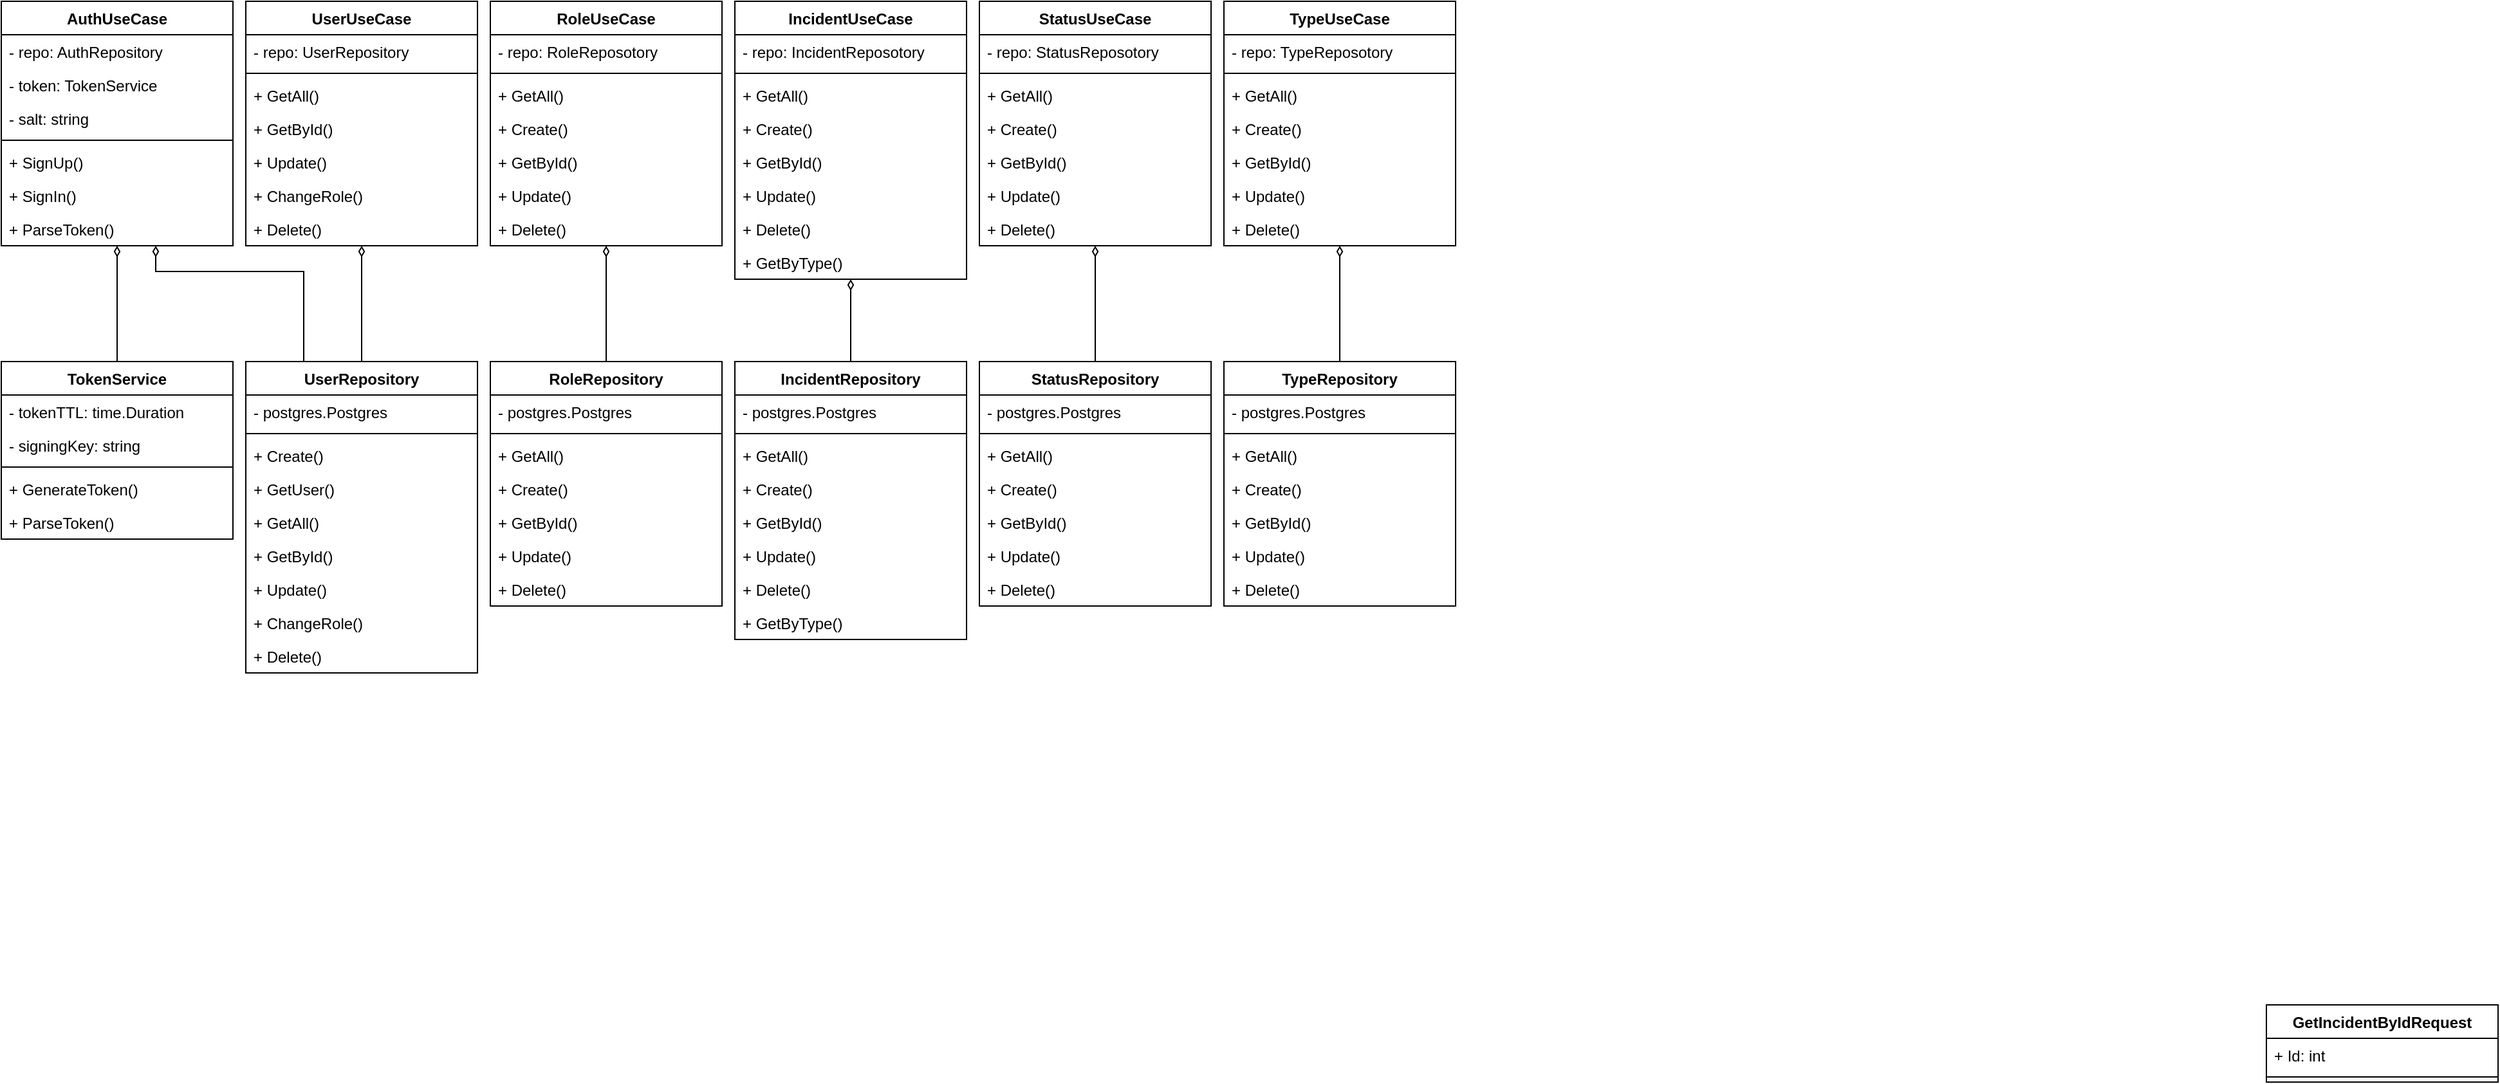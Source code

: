 <mxfile version="20.3.6"><diagram id="hxi-v8QIqHWtmSfcAYqs" name="Page-1"><mxGraphModel dx="1348" dy="764" grid="1" gridSize="10" guides="1" tooltips="1" connect="1" arrows="1" fold="1" page="1" pageScale="1" pageWidth="827" pageHeight="1169" math="0" shadow="0"><root><mxCell id="0"/><mxCell id="1" parent="0"/><mxCell id="R_K7-tKLQok7A11dLShq-507" value="GetIncidentByIdRequest" style="swimlane;fontStyle=1;align=center;verticalAlign=top;childLayout=stackLayout;horizontal=1;startSize=26;horizontalStack=0;resizeParent=1;resizeParentMax=0;resizeLast=0;collapsible=1;marginBottom=0;" parent="1" vertex="1"><mxGeometry x="2200" y="900" width="180" height="60" as="geometry"/></mxCell><mxCell id="R_K7-tKLQok7A11dLShq-508" value="+ Id: int" style="text;strokeColor=none;fillColor=none;align=left;verticalAlign=top;spacingLeft=4;spacingRight=4;overflow=hidden;rotatable=0;points=[[0,0.5],[1,0.5]];portConstraint=eastwest;" parent="R_K7-tKLQok7A11dLShq-507" vertex="1"><mxGeometry y="26" width="180" height="26" as="geometry"/></mxCell><mxCell id="R_K7-tKLQok7A11dLShq-509" value="" style="line;strokeWidth=1;fillColor=none;align=left;verticalAlign=middle;spacingTop=-1;spacingLeft=3;spacingRight=3;rotatable=0;labelPosition=right;points=[];portConstraint=eastwest;strokeColor=inherit;" parent="R_K7-tKLQok7A11dLShq-507" vertex="1"><mxGeometry y="52" width="180" height="8" as="geometry"/></mxCell><mxCell id="-iTE9KwdI8oglLMs2xam-2" style="edgeStyle=orthogonalEdgeStyle;rounded=0;orthogonalLoop=1;jettySize=auto;html=1;exitX=0.5;exitY=1;exitDx=0;exitDy=0;entryX=0.5;entryY=0;entryDx=0;entryDy=0;endArrow=none;endFill=0;startArrow=diamondThin;startFill=0;" edge="1" parent="1" source="R_K7-tKLQok7A11dLShq-54" target="R_K7-tKLQok7A11dLShq-229"><mxGeometry relative="1" as="geometry"/></mxCell><mxCell id="R_K7-tKLQok7A11dLShq-54" value="AuthUseCase" style="swimlane;fontStyle=1;align=center;verticalAlign=top;childLayout=stackLayout;horizontal=1;startSize=26;horizontalStack=0;resizeParent=1;resizeParentMax=0;resizeLast=0;collapsible=1;marginBottom=0;" parent="1" vertex="1"><mxGeometry x="440" y="120" width="180" height="190" as="geometry"/></mxCell><mxCell id="R_K7-tKLQok7A11dLShq-55" value="- repo: AuthRepository&#xA;" style="text;strokeColor=none;fillColor=none;align=left;verticalAlign=top;spacingLeft=4;spacingRight=4;overflow=hidden;rotatable=0;points=[[0,0.5],[1,0.5]];portConstraint=eastwest;" parent="R_K7-tKLQok7A11dLShq-54" vertex="1"><mxGeometry y="26" width="180" height="26" as="geometry"/></mxCell><mxCell id="R_K7-tKLQok7A11dLShq-101" value="- token: TokenService" style="text;strokeColor=none;fillColor=none;align=left;verticalAlign=top;spacingLeft=4;spacingRight=4;overflow=hidden;rotatable=0;points=[[0,0.5],[1,0.5]];portConstraint=eastwest;" parent="R_K7-tKLQok7A11dLShq-54" vertex="1"><mxGeometry y="52" width="180" height="26" as="geometry"/></mxCell><mxCell id="R_K7-tKLQok7A11dLShq-100" value="- salt: string" style="text;strokeColor=none;fillColor=none;align=left;verticalAlign=top;spacingLeft=4;spacingRight=4;overflow=hidden;rotatable=0;points=[[0,0.5],[1,0.5]];portConstraint=eastwest;" parent="R_K7-tKLQok7A11dLShq-54" vertex="1"><mxGeometry y="78" width="180" height="26" as="geometry"/></mxCell><mxCell id="R_K7-tKLQok7A11dLShq-56" value="" style="line;strokeWidth=1;fillColor=none;align=left;verticalAlign=middle;spacingTop=-1;spacingLeft=3;spacingRight=3;rotatable=0;labelPosition=right;points=[];portConstraint=eastwest;strokeColor=inherit;" parent="R_K7-tKLQok7A11dLShq-54" vertex="1"><mxGeometry y="104" width="180" height="8" as="geometry"/></mxCell><mxCell id="R_K7-tKLQok7A11dLShq-57" value="+ SignUp()&#xA;" style="text;strokeColor=none;fillColor=none;align=left;verticalAlign=top;spacingLeft=4;spacingRight=4;overflow=hidden;rotatable=0;points=[[0,0.5],[1,0.5]];portConstraint=eastwest;" parent="R_K7-tKLQok7A11dLShq-54" vertex="1"><mxGeometry y="112" width="180" height="26" as="geometry"/></mxCell><mxCell id="R_K7-tKLQok7A11dLShq-58" value="+ SignIn()" style="text;strokeColor=none;fillColor=none;align=left;verticalAlign=top;spacingLeft=4;spacingRight=4;overflow=hidden;rotatable=0;points=[[0,0.5],[1,0.5]];portConstraint=eastwest;" parent="R_K7-tKLQok7A11dLShq-54" vertex="1"><mxGeometry y="138" width="180" height="26" as="geometry"/></mxCell><mxCell id="R_K7-tKLQok7A11dLShq-102" value="+ ParseToken()" style="text;strokeColor=none;fillColor=none;align=left;verticalAlign=top;spacingLeft=4;spacingRight=4;overflow=hidden;rotatable=0;points=[[0,0.5],[1,0.5]];portConstraint=eastwest;" parent="R_K7-tKLQok7A11dLShq-54" vertex="1"><mxGeometry y="164" width="180" height="26" as="geometry"/></mxCell><mxCell id="-iTE9KwdI8oglLMs2xam-5" style="edgeStyle=orthogonalEdgeStyle;rounded=0;orthogonalLoop=1;jettySize=auto;html=1;exitX=0.5;exitY=1;exitDx=0;exitDy=0;startArrow=diamondThin;startFill=0;endArrow=none;endFill=0;" edge="1" parent="1" source="R_K7-tKLQok7A11dLShq-59" target="R_K7-tKLQok7A11dLShq-188"><mxGeometry relative="1" as="geometry"/></mxCell><mxCell id="R_K7-tKLQok7A11dLShq-59" value="UserUseCase" style="swimlane;fontStyle=1;align=center;verticalAlign=top;childLayout=stackLayout;horizontal=1;startSize=26;horizontalStack=0;resizeParent=1;resizeParentMax=0;resizeLast=0;collapsible=1;marginBottom=0;" parent="1" vertex="1"><mxGeometry x="630" y="120" width="180" height="190" as="geometry"/></mxCell><mxCell id="R_K7-tKLQok7A11dLShq-60" value="- repo: UserRepository" style="text;strokeColor=none;fillColor=none;align=left;verticalAlign=top;spacingLeft=4;spacingRight=4;overflow=hidden;rotatable=0;points=[[0,0.5],[1,0.5]];portConstraint=eastwest;" parent="R_K7-tKLQok7A11dLShq-59" vertex="1"><mxGeometry y="26" width="180" height="26" as="geometry"/></mxCell><mxCell id="R_K7-tKLQok7A11dLShq-61" value="" style="line;strokeWidth=1;fillColor=none;align=left;verticalAlign=middle;spacingTop=-1;spacingLeft=3;spacingRight=3;rotatable=0;labelPosition=right;points=[];portConstraint=eastwest;strokeColor=inherit;" parent="R_K7-tKLQok7A11dLShq-59" vertex="1"><mxGeometry y="52" width="180" height="8" as="geometry"/></mxCell><mxCell id="R_K7-tKLQok7A11dLShq-62" value="+ GetAll()" style="text;strokeColor=none;fillColor=none;align=left;verticalAlign=top;spacingLeft=4;spacingRight=4;overflow=hidden;rotatable=0;points=[[0,0.5],[1,0.5]];portConstraint=eastwest;" parent="R_K7-tKLQok7A11dLShq-59" vertex="1"><mxGeometry y="60" width="180" height="26" as="geometry"/></mxCell><mxCell id="R_K7-tKLQok7A11dLShq-63" value="+ GetById()" style="text;strokeColor=none;fillColor=none;align=left;verticalAlign=top;spacingLeft=4;spacingRight=4;overflow=hidden;rotatable=0;points=[[0,0.5],[1,0.5]];portConstraint=eastwest;" parent="R_K7-tKLQok7A11dLShq-59" vertex="1"><mxGeometry y="86" width="180" height="26" as="geometry"/></mxCell><mxCell id="R_K7-tKLQok7A11dLShq-64" value="+ Update()  &#xA;" style="text;strokeColor=none;fillColor=none;align=left;verticalAlign=top;spacingLeft=4;spacingRight=4;overflow=hidden;rotatable=0;points=[[0,0.5],[1,0.5]];portConstraint=eastwest;" parent="R_K7-tKLQok7A11dLShq-59" vertex="1"><mxGeometry y="112" width="180" height="26" as="geometry"/></mxCell><mxCell id="R_K7-tKLQok7A11dLShq-65" value="+ ChangeRole()" style="text;strokeColor=none;fillColor=none;align=left;verticalAlign=top;spacingLeft=4;spacingRight=4;overflow=hidden;rotatable=0;points=[[0,0.5],[1,0.5]];portConstraint=eastwest;" parent="R_K7-tKLQok7A11dLShq-59" vertex="1"><mxGeometry y="138" width="180" height="26" as="geometry"/></mxCell><mxCell id="R_K7-tKLQok7A11dLShq-66" value="+ Delete()" style="text;strokeColor=none;fillColor=none;align=left;verticalAlign=top;spacingLeft=4;spacingRight=4;overflow=hidden;rotatable=0;points=[[0,0.5],[1,0.5]];portConstraint=eastwest;" parent="R_K7-tKLQok7A11dLShq-59" vertex="1"><mxGeometry y="164" width="180" height="26" as="geometry"/></mxCell><mxCell id="-iTE9KwdI8oglLMs2xam-7" style="edgeStyle=orthogonalEdgeStyle;rounded=0;orthogonalLoop=1;jettySize=auto;html=1;startArrow=diamondThin;startFill=0;endArrow=none;endFill=0;" edge="1" parent="1" source="R_K7-tKLQok7A11dLShq-67" target="R_K7-tKLQok7A11dLShq-196"><mxGeometry relative="1" as="geometry"/></mxCell><mxCell id="R_K7-tKLQok7A11dLShq-67" value="IncidentUseCase" style="swimlane;fontStyle=1;align=center;verticalAlign=top;childLayout=stackLayout;horizontal=1;startSize=26;horizontalStack=0;resizeParent=1;resizeParentMax=0;resizeLast=0;collapsible=1;marginBottom=0;" parent="1" vertex="1"><mxGeometry x="1010" y="120" width="180" height="216" as="geometry"/></mxCell><mxCell id="R_K7-tKLQok7A11dLShq-68" value="- repo: IncidentReposotory" style="text;strokeColor=none;fillColor=none;align=left;verticalAlign=top;spacingLeft=4;spacingRight=4;overflow=hidden;rotatable=0;points=[[0,0.5],[1,0.5]];portConstraint=eastwest;" parent="R_K7-tKLQok7A11dLShq-67" vertex="1"><mxGeometry y="26" width="180" height="26" as="geometry"/></mxCell><mxCell id="R_K7-tKLQok7A11dLShq-69" value="" style="line;strokeWidth=1;fillColor=none;align=left;verticalAlign=middle;spacingTop=-1;spacingLeft=3;spacingRight=3;rotatable=0;labelPosition=right;points=[];portConstraint=eastwest;strokeColor=inherit;" parent="R_K7-tKLQok7A11dLShq-67" vertex="1"><mxGeometry y="52" width="180" height="8" as="geometry"/></mxCell><mxCell id="R_K7-tKLQok7A11dLShq-70" value="+ GetAll()" style="text;strokeColor=none;fillColor=none;align=left;verticalAlign=top;spacingLeft=4;spacingRight=4;overflow=hidden;rotatable=0;points=[[0,0.5],[1,0.5]];portConstraint=eastwest;" parent="R_K7-tKLQok7A11dLShq-67" vertex="1"><mxGeometry y="60" width="180" height="26" as="geometry"/></mxCell><mxCell id="R_K7-tKLQok7A11dLShq-71" value="+ Create()" style="text;strokeColor=none;fillColor=none;align=left;verticalAlign=top;spacingLeft=4;spacingRight=4;overflow=hidden;rotatable=0;points=[[0,0.5],[1,0.5]];portConstraint=eastwest;" parent="R_K7-tKLQok7A11dLShq-67" vertex="1"><mxGeometry y="86" width="180" height="26" as="geometry"/></mxCell><mxCell id="R_K7-tKLQok7A11dLShq-72" value="+ GetById()" style="text;strokeColor=none;fillColor=none;align=left;verticalAlign=top;spacingLeft=4;spacingRight=4;overflow=hidden;rotatable=0;points=[[0,0.5],[1,0.5]];portConstraint=eastwest;" parent="R_K7-tKLQok7A11dLShq-67" vertex="1"><mxGeometry y="112" width="180" height="26" as="geometry"/></mxCell><mxCell id="R_K7-tKLQok7A11dLShq-73" value="+ Update()  &#xA;" style="text;strokeColor=none;fillColor=none;align=left;verticalAlign=top;spacingLeft=4;spacingRight=4;overflow=hidden;rotatable=0;points=[[0,0.5],[1,0.5]];portConstraint=eastwest;" parent="R_K7-tKLQok7A11dLShq-67" vertex="1"><mxGeometry y="138" width="180" height="26" as="geometry"/></mxCell><mxCell id="R_K7-tKLQok7A11dLShq-74" value="+ Delete()" style="text;strokeColor=none;fillColor=none;align=left;verticalAlign=top;spacingLeft=4;spacingRight=4;overflow=hidden;rotatable=0;points=[[0,0.5],[1,0.5]];portConstraint=eastwest;" parent="R_K7-tKLQok7A11dLShq-67" vertex="1"><mxGeometry y="164" width="180" height="26" as="geometry"/></mxCell><mxCell id="R_K7-tKLQok7A11dLShq-75" value="+ GetByType()" style="text;strokeColor=none;fillColor=none;align=left;verticalAlign=top;spacingLeft=4;spacingRight=4;overflow=hidden;rotatable=0;points=[[0,0.5],[1,0.5]];portConstraint=eastwest;" parent="R_K7-tKLQok7A11dLShq-67" vertex="1"><mxGeometry y="190" width="180" height="26" as="geometry"/></mxCell><mxCell id="-iTE9KwdI8oglLMs2xam-8" style="edgeStyle=orthogonalEdgeStyle;rounded=0;orthogonalLoop=1;jettySize=auto;html=1;entryX=0.5;entryY=0;entryDx=0;entryDy=0;startArrow=diamondThin;startFill=0;endArrow=none;endFill=0;" edge="1" parent="1" source="R_K7-tKLQok7A11dLShq-113" target="R_K7-tKLQok7A11dLShq-213"><mxGeometry relative="1" as="geometry"/></mxCell><mxCell id="R_K7-tKLQok7A11dLShq-113" value="StatusUseCase" style="swimlane;fontStyle=1;align=center;verticalAlign=top;childLayout=stackLayout;horizontal=1;startSize=26;horizontalStack=0;resizeParent=1;resizeParentMax=0;resizeLast=0;collapsible=1;marginBottom=0;" parent="1" vertex="1"><mxGeometry x="1200" y="120" width="180" height="190" as="geometry"/></mxCell><mxCell id="R_K7-tKLQok7A11dLShq-114" value="- repo: StatusReposotory" style="text;strokeColor=none;fillColor=none;align=left;verticalAlign=top;spacingLeft=4;spacingRight=4;overflow=hidden;rotatable=0;points=[[0,0.5],[1,0.5]];portConstraint=eastwest;" parent="R_K7-tKLQok7A11dLShq-113" vertex="1"><mxGeometry y="26" width="180" height="26" as="geometry"/></mxCell><mxCell id="R_K7-tKLQok7A11dLShq-115" value="" style="line;strokeWidth=1;fillColor=none;align=left;verticalAlign=middle;spacingTop=-1;spacingLeft=3;spacingRight=3;rotatable=0;labelPosition=right;points=[];portConstraint=eastwest;strokeColor=inherit;" parent="R_K7-tKLQok7A11dLShq-113" vertex="1"><mxGeometry y="52" width="180" height="8" as="geometry"/></mxCell><mxCell id="R_K7-tKLQok7A11dLShq-116" value="+ GetAll()" style="text;strokeColor=none;fillColor=none;align=left;verticalAlign=top;spacingLeft=4;spacingRight=4;overflow=hidden;rotatable=0;points=[[0,0.5],[1,0.5]];portConstraint=eastwest;" parent="R_K7-tKLQok7A11dLShq-113" vertex="1"><mxGeometry y="60" width="180" height="26" as="geometry"/></mxCell><mxCell id="R_K7-tKLQok7A11dLShq-117" value="+ Create()" style="text;strokeColor=none;fillColor=none;align=left;verticalAlign=top;spacingLeft=4;spacingRight=4;overflow=hidden;rotatable=0;points=[[0,0.5],[1,0.5]];portConstraint=eastwest;" parent="R_K7-tKLQok7A11dLShq-113" vertex="1"><mxGeometry y="86" width="180" height="26" as="geometry"/></mxCell><mxCell id="R_K7-tKLQok7A11dLShq-118" value="+ GetById()" style="text;strokeColor=none;fillColor=none;align=left;verticalAlign=top;spacingLeft=4;spacingRight=4;overflow=hidden;rotatable=0;points=[[0,0.5],[1,0.5]];portConstraint=eastwest;" parent="R_K7-tKLQok7A11dLShq-113" vertex="1"><mxGeometry y="112" width="180" height="26" as="geometry"/></mxCell><mxCell id="R_K7-tKLQok7A11dLShq-119" value="+ Update()  &#xA;" style="text;strokeColor=none;fillColor=none;align=left;verticalAlign=top;spacingLeft=4;spacingRight=4;overflow=hidden;rotatable=0;points=[[0,0.5],[1,0.5]];portConstraint=eastwest;" parent="R_K7-tKLQok7A11dLShq-113" vertex="1"><mxGeometry y="138" width="180" height="26" as="geometry"/></mxCell><mxCell id="R_K7-tKLQok7A11dLShq-120" value="+ Delete()" style="text;strokeColor=none;fillColor=none;align=left;verticalAlign=top;spacingLeft=4;spacingRight=4;overflow=hidden;rotatable=0;points=[[0,0.5],[1,0.5]];portConstraint=eastwest;" parent="R_K7-tKLQok7A11dLShq-113" vertex="1"><mxGeometry y="164" width="180" height="26" as="geometry"/></mxCell><mxCell id="-iTE9KwdI8oglLMs2xam-9" style="edgeStyle=orthogonalEdgeStyle;rounded=0;orthogonalLoop=1;jettySize=auto;html=1;startArrow=diamondThin;startFill=0;endArrow=none;endFill=0;" edge="1" parent="1" source="R_K7-tKLQok7A11dLShq-121" target="R_K7-tKLQok7A11dLShq-221"><mxGeometry relative="1" as="geometry"/></mxCell><mxCell id="R_K7-tKLQok7A11dLShq-121" value="TypeUseCase" style="swimlane;fontStyle=1;align=center;verticalAlign=top;childLayout=stackLayout;horizontal=1;startSize=26;horizontalStack=0;resizeParent=1;resizeParentMax=0;resizeLast=0;collapsible=1;marginBottom=0;" parent="1" vertex="1"><mxGeometry x="1390" y="120" width="180" height="190" as="geometry"/></mxCell><mxCell id="R_K7-tKLQok7A11dLShq-122" value="- repo: TypeReposotory" style="text;strokeColor=none;fillColor=none;align=left;verticalAlign=top;spacingLeft=4;spacingRight=4;overflow=hidden;rotatable=0;points=[[0,0.5],[1,0.5]];portConstraint=eastwest;" parent="R_K7-tKLQok7A11dLShq-121" vertex="1"><mxGeometry y="26" width="180" height="26" as="geometry"/></mxCell><mxCell id="R_K7-tKLQok7A11dLShq-123" value="" style="line;strokeWidth=1;fillColor=none;align=left;verticalAlign=middle;spacingTop=-1;spacingLeft=3;spacingRight=3;rotatable=0;labelPosition=right;points=[];portConstraint=eastwest;strokeColor=inherit;" parent="R_K7-tKLQok7A11dLShq-121" vertex="1"><mxGeometry y="52" width="180" height="8" as="geometry"/></mxCell><mxCell id="R_K7-tKLQok7A11dLShq-124" value="+ GetAll()" style="text;strokeColor=none;fillColor=none;align=left;verticalAlign=top;spacingLeft=4;spacingRight=4;overflow=hidden;rotatable=0;points=[[0,0.5],[1,0.5]];portConstraint=eastwest;" parent="R_K7-tKLQok7A11dLShq-121" vertex="1"><mxGeometry y="60" width="180" height="26" as="geometry"/></mxCell><mxCell id="R_K7-tKLQok7A11dLShq-125" value="+ Create()" style="text;strokeColor=none;fillColor=none;align=left;verticalAlign=top;spacingLeft=4;spacingRight=4;overflow=hidden;rotatable=0;points=[[0,0.5],[1,0.5]];portConstraint=eastwest;" parent="R_K7-tKLQok7A11dLShq-121" vertex="1"><mxGeometry y="86" width="180" height="26" as="geometry"/></mxCell><mxCell id="R_K7-tKLQok7A11dLShq-126" value="+ GetById()" style="text;strokeColor=none;fillColor=none;align=left;verticalAlign=top;spacingLeft=4;spacingRight=4;overflow=hidden;rotatable=0;points=[[0,0.5],[1,0.5]];portConstraint=eastwest;" parent="R_K7-tKLQok7A11dLShq-121" vertex="1"><mxGeometry y="112" width="180" height="26" as="geometry"/></mxCell><mxCell id="R_K7-tKLQok7A11dLShq-127" value="+ Update()  &#xA;" style="text;strokeColor=none;fillColor=none;align=left;verticalAlign=top;spacingLeft=4;spacingRight=4;overflow=hidden;rotatable=0;points=[[0,0.5],[1,0.5]];portConstraint=eastwest;" parent="R_K7-tKLQok7A11dLShq-121" vertex="1"><mxGeometry y="138" width="180" height="26" as="geometry"/></mxCell><mxCell id="R_K7-tKLQok7A11dLShq-128" value="+ Delete()" style="text;strokeColor=none;fillColor=none;align=left;verticalAlign=top;spacingLeft=4;spacingRight=4;overflow=hidden;rotatable=0;points=[[0,0.5],[1,0.5]];portConstraint=eastwest;" parent="R_K7-tKLQok7A11dLShq-121" vertex="1"><mxGeometry y="164" width="180" height="26" as="geometry"/></mxCell><mxCell id="R_K7-tKLQok7A11dLShq-188" value="UserRepository" style="swimlane;fontStyle=1;align=center;verticalAlign=top;childLayout=stackLayout;horizontal=1;startSize=26;horizontalStack=0;resizeParent=1;resizeParentMax=0;resizeLast=0;collapsible=1;marginBottom=0;" parent="1" vertex="1"><mxGeometry x="630" y="400" width="180" height="242" as="geometry"/></mxCell><mxCell id="-iTE9KwdI8oglLMs2xam-10" value="- postgres.Postgres" style="text;strokeColor=none;fillColor=none;align=left;verticalAlign=top;spacingLeft=4;spacingRight=4;overflow=hidden;rotatable=0;points=[[0,0.5],[1,0.5]];portConstraint=eastwest;" vertex="1" parent="R_K7-tKLQok7A11dLShq-188"><mxGeometry y="26" width="180" height="26" as="geometry"/></mxCell><mxCell id="R_K7-tKLQok7A11dLShq-190" value="" style="line;strokeWidth=1;fillColor=none;align=left;verticalAlign=middle;spacingTop=-1;spacingLeft=3;spacingRight=3;rotatable=0;labelPosition=right;points=[];portConstraint=eastwest;strokeColor=inherit;" parent="R_K7-tKLQok7A11dLShq-188" vertex="1"><mxGeometry y="52" width="180" height="8" as="geometry"/></mxCell><mxCell id="R_K7-tKLQok7A11dLShq-241" value="+ Create()" style="text;strokeColor=none;fillColor=none;align=left;verticalAlign=top;spacingLeft=4;spacingRight=4;overflow=hidden;rotatable=0;points=[[0,0.5],[1,0.5]];portConstraint=eastwest;" parent="R_K7-tKLQok7A11dLShq-188" vertex="1"><mxGeometry y="60" width="180" height="26" as="geometry"/></mxCell><mxCell id="R_K7-tKLQok7A11dLShq-242" value="+ GetUser()" style="text;strokeColor=none;fillColor=none;align=left;verticalAlign=top;spacingLeft=4;spacingRight=4;overflow=hidden;rotatable=0;points=[[0,0.5],[1,0.5]];portConstraint=eastwest;" parent="R_K7-tKLQok7A11dLShq-188" vertex="1"><mxGeometry y="86" width="180" height="26" as="geometry"/></mxCell><mxCell id="R_K7-tKLQok7A11dLShq-191" value="+ GetAll()" style="text;strokeColor=none;fillColor=none;align=left;verticalAlign=top;spacingLeft=4;spacingRight=4;overflow=hidden;rotatable=0;points=[[0,0.5],[1,0.5]];portConstraint=eastwest;" parent="R_K7-tKLQok7A11dLShq-188" vertex="1"><mxGeometry y="112" width="180" height="26" as="geometry"/></mxCell><mxCell id="R_K7-tKLQok7A11dLShq-192" value="+ GetById()" style="text;strokeColor=none;fillColor=none;align=left;verticalAlign=top;spacingLeft=4;spacingRight=4;overflow=hidden;rotatable=0;points=[[0,0.5],[1,0.5]];portConstraint=eastwest;" parent="R_K7-tKLQok7A11dLShq-188" vertex="1"><mxGeometry y="138" width="180" height="26" as="geometry"/></mxCell><mxCell id="R_K7-tKLQok7A11dLShq-193" value="+ Update()  &#xA;" style="text;strokeColor=none;fillColor=none;align=left;verticalAlign=top;spacingLeft=4;spacingRight=4;overflow=hidden;rotatable=0;points=[[0,0.5],[1,0.5]];portConstraint=eastwest;" parent="R_K7-tKLQok7A11dLShq-188" vertex="1"><mxGeometry y="164" width="180" height="26" as="geometry"/></mxCell><mxCell id="R_K7-tKLQok7A11dLShq-194" value="+ ChangeRole()" style="text;strokeColor=none;fillColor=none;align=left;verticalAlign=top;spacingLeft=4;spacingRight=4;overflow=hidden;rotatable=0;points=[[0,0.5],[1,0.5]];portConstraint=eastwest;" parent="R_K7-tKLQok7A11dLShq-188" vertex="1"><mxGeometry y="190" width="180" height="26" as="geometry"/></mxCell><mxCell id="R_K7-tKLQok7A11dLShq-195" value="+ Delete()" style="text;strokeColor=none;fillColor=none;align=left;verticalAlign=top;spacingLeft=4;spacingRight=4;overflow=hidden;rotatable=0;points=[[0,0.5],[1,0.5]];portConstraint=eastwest;" parent="R_K7-tKLQok7A11dLShq-188" vertex="1"><mxGeometry y="216" width="180" height="26" as="geometry"/></mxCell><mxCell id="R_K7-tKLQok7A11dLShq-205" value="RoleRepository" style="swimlane;fontStyle=1;align=center;verticalAlign=top;childLayout=stackLayout;horizontal=1;startSize=26;horizontalStack=0;resizeParent=1;resizeParentMax=0;resizeLast=0;collapsible=1;marginBottom=0;" parent="1" vertex="1"><mxGeometry x="820" y="400" width="180" height="190" as="geometry"/></mxCell><mxCell id="-iTE9KwdI8oglLMs2xam-11" value="- postgres.Postgres" style="text;strokeColor=none;fillColor=none;align=left;verticalAlign=top;spacingLeft=4;spacingRight=4;overflow=hidden;rotatable=0;points=[[0,0.5],[1,0.5]];portConstraint=eastwest;" vertex="1" parent="R_K7-tKLQok7A11dLShq-205"><mxGeometry y="26" width="180" height="26" as="geometry"/></mxCell><mxCell id="R_K7-tKLQok7A11dLShq-207" value="" style="line;strokeWidth=1;fillColor=none;align=left;verticalAlign=middle;spacingTop=-1;spacingLeft=3;spacingRight=3;rotatable=0;labelPosition=right;points=[];portConstraint=eastwest;strokeColor=inherit;" parent="R_K7-tKLQok7A11dLShq-205" vertex="1"><mxGeometry y="52" width="180" height="8" as="geometry"/></mxCell><mxCell id="R_K7-tKLQok7A11dLShq-208" value="+ GetAll()" style="text;strokeColor=none;fillColor=none;align=left;verticalAlign=top;spacingLeft=4;spacingRight=4;overflow=hidden;rotatable=0;points=[[0,0.5],[1,0.5]];portConstraint=eastwest;" parent="R_K7-tKLQok7A11dLShq-205" vertex="1"><mxGeometry y="60" width="180" height="26" as="geometry"/></mxCell><mxCell id="R_K7-tKLQok7A11dLShq-209" value="+ Create()" style="text;strokeColor=none;fillColor=none;align=left;verticalAlign=top;spacingLeft=4;spacingRight=4;overflow=hidden;rotatable=0;points=[[0,0.5],[1,0.5]];portConstraint=eastwest;" parent="R_K7-tKLQok7A11dLShq-205" vertex="1"><mxGeometry y="86" width="180" height="26" as="geometry"/></mxCell><mxCell id="R_K7-tKLQok7A11dLShq-210" value="+ GetById()" style="text;strokeColor=none;fillColor=none;align=left;verticalAlign=top;spacingLeft=4;spacingRight=4;overflow=hidden;rotatable=0;points=[[0,0.5],[1,0.5]];portConstraint=eastwest;" parent="R_K7-tKLQok7A11dLShq-205" vertex="1"><mxGeometry y="112" width="180" height="26" as="geometry"/></mxCell><mxCell id="R_K7-tKLQok7A11dLShq-211" value="+ Update()  &#xA;" style="text;strokeColor=none;fillColor=none;align=left;verticalAlign=top;spacingLeft=4;spacingRight=4;overflow=hidden;rotatable=0;points=[[0,0.5],[1,0.5]];portConstraint=eastwest;" parent="R_K7-tKLQok7A11dLShq-205" vertex="1"><mxGeometry y="138" width="180" height="26" as="geometry"/></mxCell><mxCell id="R_K7-tKLQok7A11dLShq-212" value="+ Delete()" style="text;strokeColor=none;fillColor=none;align=left;verticalAlign=top;spacingLeft=4;spacingRight=4;overflow=hidden;rotatable=0;points=[[0,0.5],[1,0.5]];portConstraint=eastwest;" parent="R_K7-tKLQok7A11dLShq-205" vertex="1"><mxGeometry y="164" width="180" height="26" as="geometry"/></mxCell><mxCell id="R_K7-tKLQok7A11dLShq-213" value="StatusRepository" style="swimlane;fontStyle=1;align=center;verticalAlign=top;childLayout=stackLayout;horizontal=1;startSize=26;horizontalStack=0;resizeParent=1;resizeParentMax=0;resizeLast=0;collapsible=1;marginBottom=0;" parent="1" vertex="1"><mxGeometry x="1200" y="400" width="180" height="190" as="geometry"/></mxCell><mxCell id="-iTE9KwdI8oglLMs2xam-13" value="- postgres.Postgres" style="text;strokeColor=none;fillColor=none;align=left;verticalAlign=top;spacingLeft=4;spacingRight=4;overflow=hidden;rotatable=0;points=[[0,0.5],[1,0.5]];portConstraint=eastwest;" vertex="1" parent="R_K7-tKLQok7A11dLShq-213"><mxGeometry y="26" width="180" height="26" as="geometry"/></mxCell><mxCell id="R_K7-tKLQok7A11dLShq-215" value="" style="line;strokeWidth=1;fillColor=none;align=left;verticalAlign=middle;spacingTop=-1;spacingLeft=3;spacingRight=3;rotatable=0;labelPosition=right;points=[];portConstraint=eastwest;strokeColor=inherit;" parent="R_K7-tKLQok7A11dLShq-213" vertex="1"><mxGeometry y="52" width="180" height="8" as="geometry"/></mxCell><mxCell id="R_K7-tKLQok7A11dLShq-216" value="+ GetAll()" style="text;strokeColor=none;fillColor=none;align=left;verticalAlign=top;spacingLeft=4;spacingRight=4;overflow=hidden;rotatable=0;points=[[0,0.5],[1,0.5]];portConstraint=eastwest;" parent="R_K7-tKLQok7A11dLShq-213" vertex="1"><mxGeometry y="60" width="180" height="26" as="geometry"/></mxCell><mxCell id="R_K7-tKLQok7A11dLShq-217" value="+ Create()" style="text;strokeColor=none;fillColor=none;align=left;verticalAlign=top;spacingLeft=4;spacingRight=4;overflow=hidden;rotatable=0;points=[[0,0.5],[1,0.5]];portConstraint=eastwest;" parent="R_K7-tKLQok7A11dLShq-213" vertex="1"><mxGeometry y="86" width="180" height="26" as="geometry"/></mxCell><mxCell id="R_K7-tKLQok7A11dLShq-218" value="+ GetById()" style="text;strokeColor=none;fillColor=none;align=left;verticalAlign=top;spacingLeft=4;spacingRight=4;overflow=hidden;rotatable=0;points=[[0,0.5],[1,0.5]];portConstraint=eastwest;" parent="R_K7-tKLQok7A11dLShq-213" vertex="1"><mxGeometry y="112" width="180" height="26" as="geometry"/></mxCell><mxCell id="R_K7-tKLQok7A11dLShq-219" value="+ Update()  &#xA;" style="text;strokeColor=none;fillColor=none;align=left;verticalAlign=top;spacingLeft=4;spacingRight=4;overflow=hidden;rotatable=0;points=[[0,0.5],[1,0.5]];portConstraint=eastwest;" parent="R_K7-tKLQok7A11dLShq-213" vertex="1"><mxGeometry y="138" width="180" height="26" as="geometry"/></mxCell><mxCell id="R_K7-tKLQok7A11dLShq-220" value="+ Delete()" style="text;strokeColor=none;fillColor=none;align=left;verticalAlign=top;spacingLeft=4;spacingRight=4;overflow=hidden;rotatable=0;points=[[0,0.5],[1,0.5]];portConstraint=eastwest;" parent="R_K7-tKLQok7A11dLShq-213" vertex="1"><mxGeometry y="164" width="180" height="26" as="geometry"/></mxCell><mxCell id="R_K7-tKLQok7A11dLShq-196" value="IncidentRepository" style="swimlane;fontStyle=1;align=center;verticalAlign=top;childLayout=stackLayout;horizontal=1;startSize=26;horizontalStack=0;resizeParent=1;resizeParentMax=0;resizeLast=0;collapsible=1;marginBottom=0;" parent="1" vertex="1"><mxGeometry x="1010" y="400" width="180" height="216" as="geometry"/></mxCell><mxCell id="-iTE9KwdI8oglLMs2xam-12" value="- postgres.Postgres" style="text;strokeColor=none;fillColor=none;align=left;verticalAlign=top;spacingLeft=4;spacingRight=4;overflow=hidden;rotatable=0;points=[[0,0.5],[1,0.5]];portConstraint=eastwest;" vertex="1" parent="R_K7-tKLQok7A11dLShq-196"><mxGeometry y="26" width="180" height="26" as="geometry"/></mxCell><mxCell id="R_K7-tKLQok7A11dLShq-198" value="" style="line;strokeWidth=1;fillColor=none;align=left;verticalAlign=middle;spacingTop=-1;spacingLeft=3;spacingRight=3;rotatable=0;labelPosition=right;points=[];portConstraint=eastwest;strokeColor=inherit;" parent="R_K7-tKLQok7A11dLShq-196" vertex="1"><mxGeometry y="52" width="180" height="8" as="geometry"/></mxCell><mxCell id="R_K7-tKLQok7A11dLShq-199" value="+ GetAll()" style="text;strokeColor=none;fillColor=none;align=left;verticalAlign=top;spacingLeft=4;spacingRight=4;overflow=hidden;rotatable=0;points=[[0,0.5],[1,0.5]];portConstraint=eastwest;" parent="R_K7-tKLQok7A11dLShq-196" vertex="1"><mxGeometry y="60" width="180" height="26" as="geometry"/></mxCell><mxCell id="R_K7-tKLQok7A11dLShq-200" value="+ Create()" style="text;strokeColor=none;fillColor=none;align=left;verticalAlign=top;spacingLeft=4;spacingRight=4;overflow=hidden;rotatable=0;points=[[0,0.5],[1,0.5]];portConstraint=eastwest;" parent="R_K7-tKLQok7A11dLShq-196" vertex="1"><mxGeometry y="86" width="180" height="26" as="geometry"/></mxCell><mxCell id="R_K7-tKLQok7A11dLShq-201" value="+ GetById()" style="text;strokeColor=none;fillColor=none;align=left;verticalAlign=top;spacingLeft=4;spacingRight=4;overflow=hidden;rotatable=0;points=[[0,0.5],[1,0.5]];portConstraint=eastwest;" parent="R_K7-tKLQok7A11dLShq-196" vertex="1"><mxGeometry y="112" width="180" height="26" as="geometry"/></mxCell><mxCell id="R_K7-tKLQok7A11dLShq-202" value="+ Update()  &#xA;" style="text;strokeColor=none;fillColor=none;align=left;verticalAlign=top;spacingLeft=4;spacingRight=4;overflow=hidden;rotatable=0;points=[[0,0.5],[1,0.5]];portConstraint=eastwest;" parent="R_K7-tKLQok7A11dLShq-196" vertex="1"><mxGeometry y="138" width="180" height="26" as="geometry"/></mxCell><mxCell id="R_K7-tKLQok7A11dLShq-203" value="+ Delete()" style="text;strokeColor=none;fillColor=none;align=left;verticalAlign=top;spacingLeft=4;spacingRight=4;overflow=hidden;rotatable=0;points=[[0,0.5],[1,0.5]];portConstraint=eastwest;" parent="R_K7-tKLQok7A11dLShq-196" vertex="1"><mxGeometry y="164" width="180" height="26" as="geometry"/></mxCell><mxCell id="R_K7-tKLQok7A11dLShq-204" value="+ GetByType()" style="text;strokeColor=none;fillColor=none;align=left;verticalAlign=top;spacingLeft=4;spacingRight=4;overflow=hidden;rotatable=0;points=[[0,0.5],[1,0.5]];portConstraint=eastwest;" parent="R_K7-tKLQok7A11dLShq-196" vertex="1"><mxGeometry y="190" width="180" height="26" as="geometry"/></mxCell><mxCell id="R_K7-tKLQok7A11dLShq-221" value="TypeRepository" style="swimlane;fontStyle=1;align=center;verticalAlign=top;childLayout=stackLayout;horizontal=1;startSize=26;horizontalStack=0;resizeParent=1;resizeParentMax=0;resizeLast=0;collapsible=1;marginBottom=0;" parent="1" vertex="1"><mxGeometry x="1390" y="400" width="180" height="190" as="geometry"/></mxCell><mxCell id="-iTE9KwdI8oglLMs2xam-14" value="- postgres.Postgres" style="text;strokeColor=none;fillColor=none;align=left;verticalAlign=top;spacingLeft=4;spacingRight=4;overflow=hidden;rotatable=0;points=[[0,0.5],[1,0.5]];portConstraint=eastwest;" vertex="1" parent="R_K7-tKLQok7A11dLShq-221"><mxGeometry y="26" width="180" height="26" as="geometry"/></mxCell><mxCell id="R_K7-tKLQok7A11dLShq-223" value="" style="line;strokeWidth=1;fillColor=none;align=left;verticalAlign=middle;spacingTop=-1;spacingLeft=3;spacingRight=3;rotatable=0;labelPosition=right;points=[];portConstraint=eastwest;strokeColor=inherit;" parent="R_K7-tKLQok7A11dLShq-221" vertex="1"><mxGeometry y="52" width="180" height="8" as="geometry"/></mxCell><mxCell id="R_K7-tKLQok7A11dLShq-224" value="+ GetAll()" style="text;strokeColor=none;fillColor=none;align=left;verticalAlign=top;spacingLeft=4;spacingRight=4;overflow=hidden;rotatable=0;points=[[0,0.5],[1,0.5]];portConstraint=eastwest;" parent="R_K7-tKLQok7A11dLShq-221" vertex="1"><mxGeometry y="60" width="180" height="26" as="geometry"/></mxCell><mxCell id="R_K7-tKLQok7A11dLShq-225" value="+ Create()" style="text;strokeColor=none;fillColor=none;align=left;verticalAlign=top;spacingLeft=4;spacingRight=4;overflow=hidden;rotatable=0;points=[[0,0.5],[1,0.5]];portConstraint=eastwest;" parent="R_K7-tKLQok7A11dLShq-221" vertex="1"><mxGeometry y="86" width="180" height="26" as="geometry"/></mxCell><mxCell id="R_K7-tKLQok7A11dLShq-226" value="+ GetById()" style="text;strokeColor=none;fillColor=none;align=left;verticalAlign=top;spacingLeft=4;spacingRight=4;overflow=hidden;rotatable=0;points=[[0,0.5],[1,0.5]];portConstraint=eastwest;" parent="R_K7-tKLQok7A11dLShq-221" vertex="1"><mxGeometry y="112" width="180" height="26" as="geometry"/></mxCell><mxCell id="R_K7-tKLQok7A11dLShq-227" value="+ Update()  &#xA;" style="text;strokeColor=none;fillColor=none;align=left;verticalAlign=top;spacingLeft=4;spacingRight=4;overflow=hidden;rotatable=0;points=[[0,0.5],[1,0.5]];portConstraint=eastwest;" parent="R_K7-tKLQok7A11dLShq-221" vertex="1"><mxGeometry y="138" width="180" height="26" as="geometry"/></mxCell><mxCell id="R_K7-tKLQok7A11dLShq-228" value="+ Delete()" style="text;strokeColor=none;fillColor=none;align=left;verticalAlign=top;spacingLeft=4;spacingRight=4;overflow=hidden;rotatable=0;points=[[0,0.5],[1,0.5]];portConstraint=eastwest;" parent="R_K7-tKLQok7A11dLShq-221" vertex="1"><mxGeometry y="164" width="180" height="26" as="geometry"/></mxCell><mxCell id="-iTE9KwdI8oglLMs2xam-6" style="edgeStyle=orthogonalEdgeStyle;rounded=0;orthogonalLoop=1;jettySize=auto;html=1;exitX=0.5;exitY=1;exitDx=0;exitDy=0;startArrow=diamondThin;startFill=0;endArrow=none;endFill=0;" edge="1" parent="1" source="R_K7-tKLQok7A11dLShq-104" target="R_K7-tKLQok7A11dLShq-205"><mxGeometry relative="1" as="geometry"/></mxCell><mxCell id="R_K7-tKLQok7A11dLShq-104" value="RoleUseCase" style="swimlane;fontStyle=1;align=center;verticalAlign=top;childLayout=stackLayout;horizontal=1;startSize=26;horizontalStack=0;resizeParent=1;resizeParentMax=0;resizeLast=0;collapsible=1;marginBottom=0;" parent="1" vertex="1"><mxGeometry x="820" y="120" width="180" height="190" as="geometry"/></mxCell><mxCell id="R_K7-tKLQok7A11dLShq-105" value="- repo: RoleReposotory" style="text;strokeColor=none;fillColor=none;align=left;verticalAlign=top;spacingLeft=4;spacingRight=4;overflow=hidden;rotatable=0;points=[[0,0.5],[1,0.5]];portConstraint=eastwest;" parent="R_K7-tKLQok7A11dLShq-104" vertex="1"><mxGeometry y="26" width="180" height="26" as="geometry"/></mxCell><mxCell id="R_K7-tKLQok7A11dLShq-106" value="" style="line;strokeWidth=1;fillColor=none;align=left;verticalAlign=middle;spacingTop=-1;spacingLeft=3;spacingRight=3;rotatable=0;labelPosition=right;points=[];portConstraint=eastwest;strokeColor=inherit;" parent="R_K7-tKLQok7A11dLShq-104" vertex="1"><mxGeometry y="52" width="180" height="8" as="geometry"/></mxCell><mxCell id="R_K7-tKLQok7A11dLShq-107" value="+ GetAll()" style="text;strokeColor=none;fillColor=none;align=left;verticalAlign=top;spacingLeft=4;spacingRight=4;overflow=hidden;rotatable=0;points=[[0,0.5],[1,0.5]];portConstraint=eastwest;" parent="R_K7-tKLQok7A11dLShq-104" vertex="1"><mxGeometry y="60" width="180" height="26" as="geometry"/></mxCell><mxCell id="R_K7-tKLQok7A11dLShq-108" value="+ Create()" style="text;strokeColor=none;fillColor=none;align=left;verticalAlign=top;spacingLeft=4;spacingRight=4;overflow=hidden;rotatable=0;points=[[0,0.5],[1,0.5]];portConstraint=eastwest;" parent="R_K7-tKLQok7A11dLShq-104" vertex="1"><mxGeometry y="86" width="180" height="26" as="geometry"/></mxCell><mxCell id="R_K7-tKLQok7A11dLShq-109" value="+ GetById()" style="text;strokeColor=none;fillColor=none;align=left;verticalAlign=top;spacingLeft=4;spacingRight=4;overflow=hidden;rotatable=0;points=[[0,0.5],[1,0.5]];portConstraint=eastwest;" parent="R_K7-tKLQok7A11dLShq-104" vertex="1"><mxGeometry y="112" width="180" height="26" as="geometry"/></mxCell><mxCell id="R_K7-tKLQok7A11dLShq-110" value="+ Update()  &#xA;" style="text;strokeColor=none;fillColor=none;align=left;verticalAlign=top;spacingLeft=4;spacingRight=4;overflow=hidden;rotatable=0;points=[[0,0.5],[1,0.5]];portConstraint=eastwest;" parent="R_K7-tKLQok7A11dLShq-104" vertex="1"><mxGeometry y="138" width="180" height="26" as="geometry"/></mxCell><mxCell id="R_K7-tKLQok7A11dLShq-111" value="+ Delete()" style="text;strokeColor=none;fillColor=none;align=left;verticalAlign=top;spacingLeft=4;spacingRight=4;overflow=hidden;rotatable=0;points=[[0,0.5],[1,0.5]];portConstraint=eastwest;" parent="R_K7-tKLQok7A11dLShq-104" vertex="1"><mxGeometry y="164" width="180" height="26" as="geometry"/></mxCell><mxCell id="R_K7-tKLQok7A11dLShq-229" value="TokenService" style="swimlane;fontStyle=1;align=center;verticalAlign=top;childLayout=stackLayout;horizontal=1;startSize=26;horizontalStack=0;resizeParent=1;resizeParentMax=0;resizeLast=0;collapsible=1;marginBottom=0;" parent="1" vertex="1"><mxGeometry x="440" y="400" width="180" height="138" as="geometry"/></mxCell><mxCell id="R_K7-tKLQok7A11dLShq-230" value="- tokenTTL: time.Duration&#xA;" style="text;strokeColor=none;fillColor=none;align=left;verticalAlign=top;spacingLeft=4;spacingRight=4;overflow=hidden;rotatable=0;points=[[0,0.5],[1,0.5]];portConstraint=eastwest;" parent="R_K7-tKLQok7A11dLShq-229" vertex="1"><mxGeometry y="26" width="180" height="26" as="geometry"/></mxCell><mxCell id="R_K7-tKLQok7A11dLShq-231" value="- signingKey: string" style="text;strokeColor=none;fillColor=none;align=left;verticalAlign=top;spacingLeft=4;spacingRight=4;overflow=hidden;rotatable=0;points=[[0,0.5],[1,0.5]];portConstraint=eastwest;" parent="R_K7-tKLQok7A11dLShq-229" vertex="1"><mxGeometry y="52" width="180" height="26" as="geometry"/></mxCell><mxCell id="R_K7-tKLQok7A11dLShq-233" value="" style="line;strokeWidth=1;fillColor=none;align=left;verticalAlign=middle;spacingTop=-1;spacingLeft=3;spacingRight=3;rotatable=0;labelPosition=right;points=[];portConstraint=eastwest;strokeColor=inherit;" parent="R_K7-tKLQok7A11dLShq-229" vertex="1"><mxGeometry y="78" width="180" height="8" as="geometry"/></mxCell><mxCell id="R_K7-tKLQok7A11dLShq-234" value="+ GenerateToken()&#xA;" style="text;strokeColor=none;fillColor=none;align=left;verticalAlign=top;spacingLeft=4;spacingRight=4;overflow=hidden;rotatable=0;points=[[0,0.5],[1,0.5]];portConstraint=eastwest;" parent="R_K7-tKLQok7A11dLShq-229" vertex="1"><mxGeometry y="86" width="180" height="26" as="geometry"/></mxCell><mxCell id="R_K7-tKLQok7A11dLShq-235" value="+ ParseToken()" style="text;strokeColor=none;fillColor=none;align=left;verticalAlign=top;spacingLeft=4;spacingRight=4;overflow=hidden;rotatable=0;points=[[0,0.5],[1,0.5]];portConstraint=eastwest;" parent="R_K7-tKLQok7A11dLShq-229" vertex="1"><mxGeometry y="112" width="180" height="26" as="geometry"/></mxCell><mxCell id="-iTE9KwdI8oglLMs2xam-4" style="edgeStyle=orthogonalEdgeStyle;rounded=0;orthogonalLoop=1;jettySize=auto;html=1;entryX=0.25;entryY=0;entryDx=0;entryDy=0;startArrow=diamondThin;startFill=0;endArrow=none;endFill=0;" edge="1" parent="1" source="R_K7-tKLQok7A11dLShq-102" target="R_K7-tKLQok7A11dLShq-188"><mxGeometry relative="1" as="geometry"><Array as="points"><mxPoint x="560" y="330"/><mxPoint x="675" y="330"/></Array></mxGeometry></mxCell></root></mxGraphModel></diagram></mxfile>